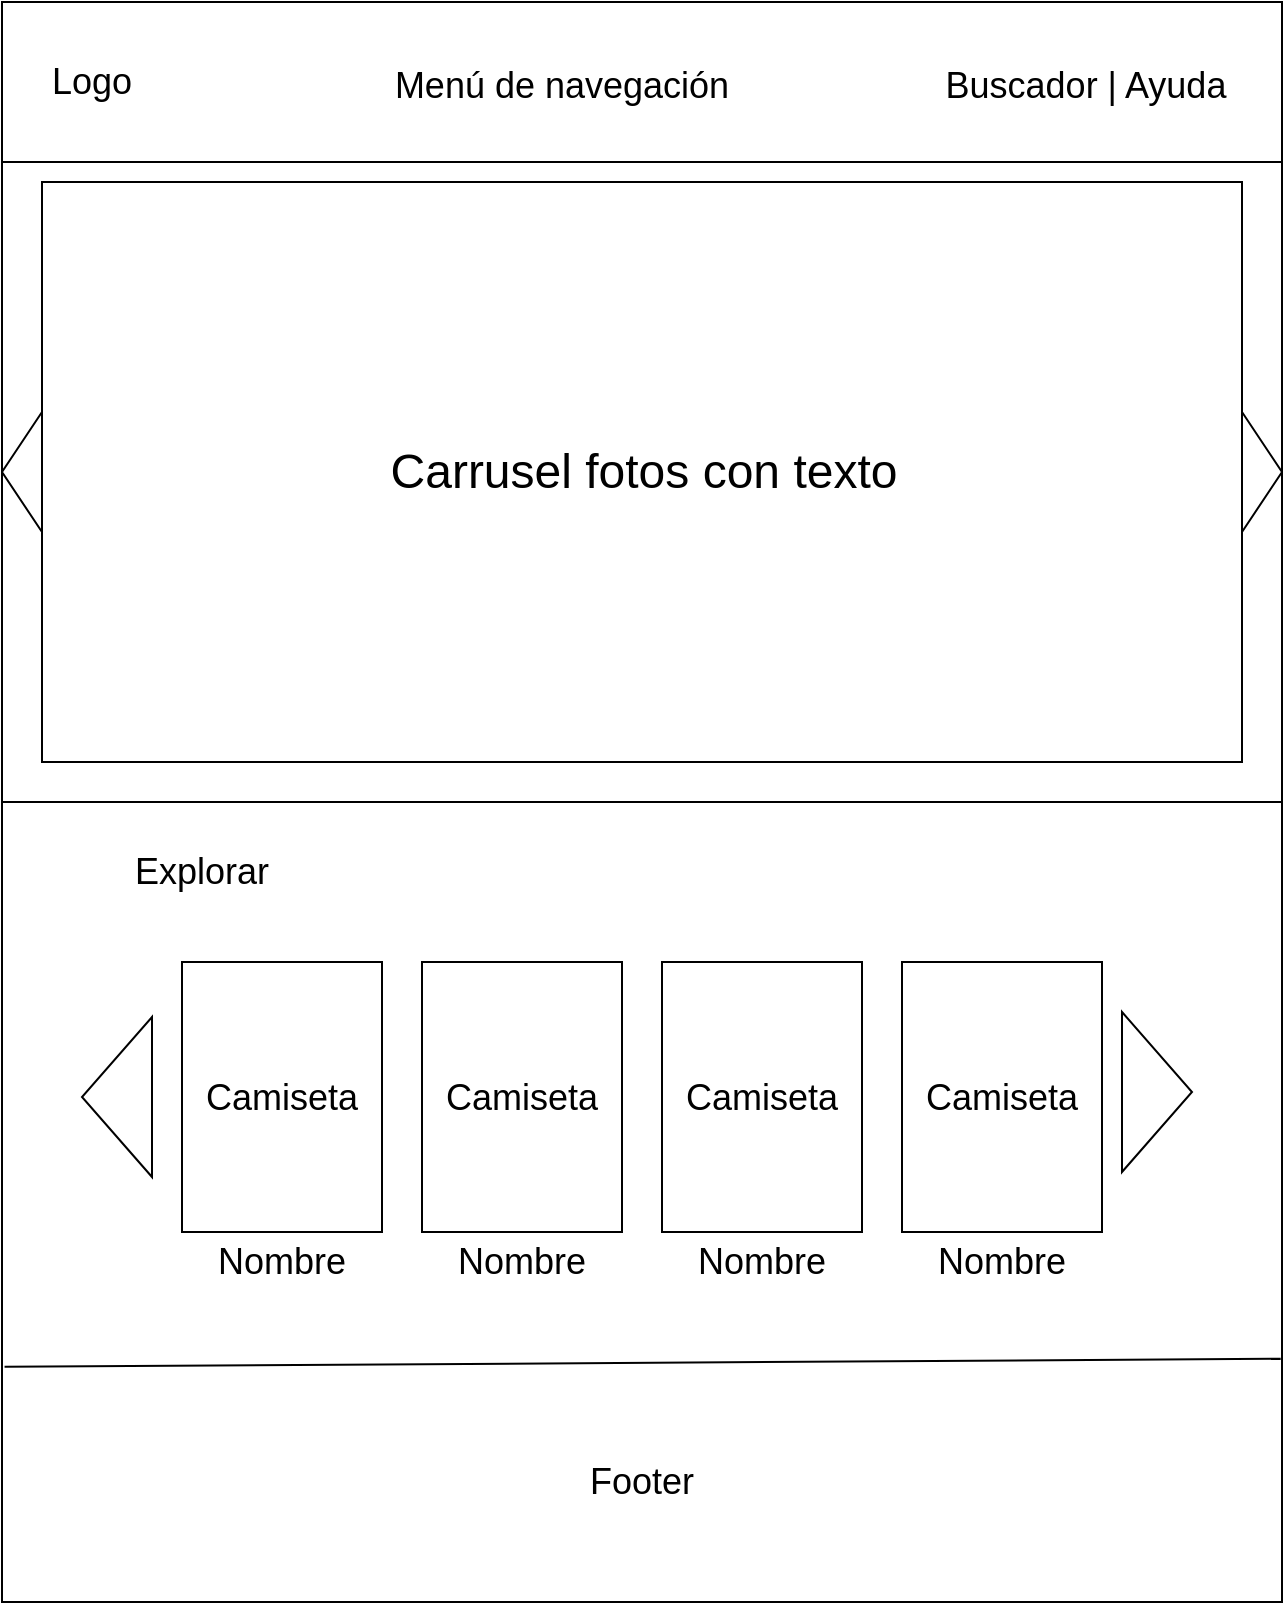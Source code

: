 <mxfile>
    <diagram id="GmQo042aSz-ZEVeL1z_p" name="Sketch">
        <mxGraphModel dx="1340" dy="506" grid="1" gridSize="10" guides="1" tooltips="1" connect="1" arrows="1" fold="1" page="1" pageScale="1" pageWidth="827" pageHeight="1169" math="0" shadow="0">
            <root>
                <mxCell id="0"/>
                <mxCell id="1" parent="0"/>
                <mxCell id="3" value="" style="rounded=0;whiteSpace=wrap;html=1;" parent="1" vertex="1">
                    <mxGeometry x="80" y="80" width="640" height="800" as="geometry"/>
                </mxCell>
                <mxCell id="4" value="" style="rounded=0;whiteSpace=wrap;html=1;" parent="1" vertex="1">
                    <mxGeometry x="80" y="80" width="640" height="80" as="geometry"/>
                </mxCell>
                <mxCell id="6" value="&lt;font style=&quot;font-size: 18px&quot;&gt;Logo&lt;/font&gt;" style="text;html=1;strokeColor=none;fillColor=none;align=center;verticalAlign=middle;whiteSpace=wrap;rounded=0;" parent="1" vertex="1">
                    <mxGeometry x="90" y="95" width="70" height="50" as="geometry"/>
                </mxCell>
                <mxCell id="7" value="" style="endArrow=none;html=1;fontSize=24;exitX=0.002;exitY=0.853;exitDx=0;exitDy=0;exitPerimeter=0;entryX=0.999;entryY=0.848;entryDx=0;entryDy=0;entryPerimeter=0;" parent="1" source="3" target="3" edge="1">
                    <mxGeometry width="50" height="50" relative="1" as="geometry">
                        <mxPoint x="360" y="510" as="sourcePoint"/>
                        <mxPoint x="410" y="460" as="targetPoint"/>
                    </mxGeometry>
                </mxCell>
                <mxCell id="9" value="&lt;font style=&quot;font-size: 18px&quot;&gt;Menú de navegación&lt;/font&gt;" style="text;html=1;strokeColor=none;fillColor=none;align=center;verticalAlign=middle;whiteSpace=wrap;rounded=0;fontSize=24;" parent="1" vertex="1">
                    <mxGeometry x="230" y="105" width="260" height="30" as="geometry"/>
                </mxCell>
                <mxCell id="10" value="&lt;font style=&quot;font-size: 18px&quot;&gt;Buscador | Ayuda&lt;/font&gt;" style="text;html=1;strokeColor=none;fillColor=none;align=center;verticalAlign=middle;whiteSpace=wrap;rounded=0;fontSize=24;" parent="1" vertex="1">
                    <mxGeometry x="530" y="105" width="184" height="30" as="geometry"/>
                </mxCell>
                <mxCell id="11" value="Footer" style="text;html=1;strokeColor=none;fillColor=none;align=center;verticalAlign=middle;whiteSpace=wrap;rounded=0;fontSize=18;" parent="1" vertex="1">
                    <mxGeometry x="320" y="790" width="160" height="60" as="geometry"/>
                </mxCell>
                <mxCell id="12" value="" style="endArrow=none;html=1;fontSize=18;exitX=0;exitY=0.5;exitDx=0;exitDy=0;entryX=1;entryY=0.5;entryDx=0;entryDy=0;" parent="1" source="3" target="3" edge="1">
                    <mxGeometry width="50" height="50" relative="1" as="geometry">
                        <mxPoint x="360" y="400" as="sourcePoint"/>
                        <mxPoint x="410" y="350" as="targetPoint"/>
                    </mxGeometry>
                </mxCell>
                <mxCell id="14" value="Explorar" style="text;html=1;strokeColor=none;fillColor=none;align=center;verticalAlign=middle;whiteSpace=wrap;rounded=0;fontSize=18;" parent="1" vertex="1">
                    <mxGeometry x="90" y="490" width="180" height="50" as="geometry"/>
                </mxCell>
                <mxCell id="16" value="" style="rounded=0;whiteSpace=wrap;html=1;fontSize=18;" parent="1" vertex="1">
                    <mxGeometry x="100" y="170" width="600" height="290" as="geometry"/>
                </mxCell>
                <mxCell id="8" value="Carrusel fotos con texto" style="text;html=1;strokeColor=none;fillColor=none;align=center;verticalAlign=middle;whiteSpace=wrap;rounded=0;fontSize=24;" parent="1" vertex="1">
                    <mxGeometry x="112" y="175" width="578" height="280" as="geometry"/>
                </mxCell>
                <mxCell id="17" value="" style="rounded=0;whiteSpace=wrap;html=1;fontSize=18;" parent="1" vertex="1">
                    <mxGeometry x="170" y="560" width="100" height="135" as="geometry"/>
                </mxCell>
                <mxCell id="19" value="" style="rounded=0;whiteSpace=wrap;html=1;fontSize=18;" parent="1" vertex="1">
                    <mxGeometry x="290" y="560" width="100" height="135" as="geometry"/>
                </mxCell>
                <mxCell id="20" value="" style="rounded=0;whiteSpace=wrap;html=1;fontSize=18;" parent="1" vertex="1">
                    <mxGeometry x="410" y="560" width="100" height="135" as="geometry"/>
                </mxCell>
                <mxCell id="21" value="" style="rounded=0;whiteSpace=wrap;html=1;fontSize=18;" parent="1" vertex="1">
                    <mxGeometry x="530" y="560" width="100" height="135" as="geometry"/>
                </mxCell>
                <mxCell id="22" value="Camiseta" style="text;html=1;strokeColor=none;fillColor=none;align=center;verticalAlign=middle;whiteSpace=wrap;rounded=0;fontSize=18;" parent="1" vertex="1">
                    <mxGeometry x="175" y="612.5" width="90" height="30" as="geometry"/>
                </mxCell>
                <mxCell id="23" value="Camiseta" style="text;html=1;strokeColor=none;fillColor=none;align=center;verticalAlign=middle;whiteSpace=wrap;rounded=0;fontSize=18;" parent="1" vertex="1">
                    <mxGeometry x="295" y="612.5" width="90" height="30" as="geometry"/>
                </mxCell>
                <mxCell id="24" value="Camiseta" style="text;html=1;strokeColor=none;fillColor=none;align=center;verticalAlign=middle;whiteSpace=wrap;rounded=0;fontSize=18;" parent="1" vertex="1">
                    <mxGeometry x="415" y="612.5" width="90" height="30" as="geometry"/>
                </mxCell>
                <mxCell id="25" value="Camiseta" style="text;html=1;strokeColor=none;fillColor=none;align=center;verticalAlign=middle;whiteSpace=wrap;rounded=0;fontSize=18;" parent="1" vertex="1">
                    <mxGeometry x="535" y="612.5" width="90" height="30" as="geometry"/>
                </mxCell>
                <mxCell id="26" value="Nombre" style="text;html=1;strokeColor=none;fillColor=none;align=center;verticalAlign=middle;whiteSpace=wrap;rounded=0;fontSize=18;" parent="1" vertex="1">
                    <mxGeometry x="190" y="695" width="60" height="30" as="geometry"/>
                </mxCell>
                <mxCell id="27" value="Nombre" style="text;html=1;strokeColor=none;fillColor=none;align=center;verticalAlign=middle;whiteSpace=wrap;rounded=0;fontSize=18;" parent="1" vertex="1">
                    <mxGeometry x="310" y="695" width="60" height="30" as="geometry"/>
                </mxCell>
                <mxCell id="28" value="Nombre" style="text;html=1;strokeColor=none;fillColor=none;align=center;verticalAlign=middle;whiteSpace=wrap;rounded=0;fontSize=18;" parent="1" vertex="1">
                    <mxGeometry x="430" y="695" width="60" height="30" as="geometry"/>
                </mxCell>
                <mxCell id="29" value="Nombre" style="text;html=1;strokeColor=none;fillColor=none;align=center;verticalAlign=middle;whiteSpace=wrap;rounded=0;fontSize=18;" parent="1" vertex="1">
                    <mxGeometry x="550" y="695" width="60" height="30" as="geometry"/>
                </mxCell>
                <mxCell id="30" value="" style="triangle;whiteSpace=wrap;html=1;fontSize=18;direction=west;" parent="1" vertex="1">
                    <mxGeometry x="120" y="587.5" width="35" height="80" as="geometry"/>
                </mxCell>
                <mxCell id="31" value="" style="triangle;whiteSpace=wrap;html=1;fontSize=18;direction=east;" parent="1" vertex="1">
                    <mxGeometry x="640" y="585" width="35" height="80" as="geometry"/>
                </mxCell>
                <mxCell id="32" value="" style="triangle;whiteSpace=wrap;html=1;" parent="1" vertex="1">
                    <mxGeometry x="700" y="285" width="20" height="60" as="geometry"/>
                </mxCell>
                <mxCell id="33" value="" style="triangle;whiteSpace=wrap;html=1;direction=west;" parent="1" vertex="1">
                    <mxGeometry x="80" y="285" width="20" height="60" as="geometry"/>
                </mxCell>
            </root>
        </mxGraphModel>
    </diagram>
</mxfile>